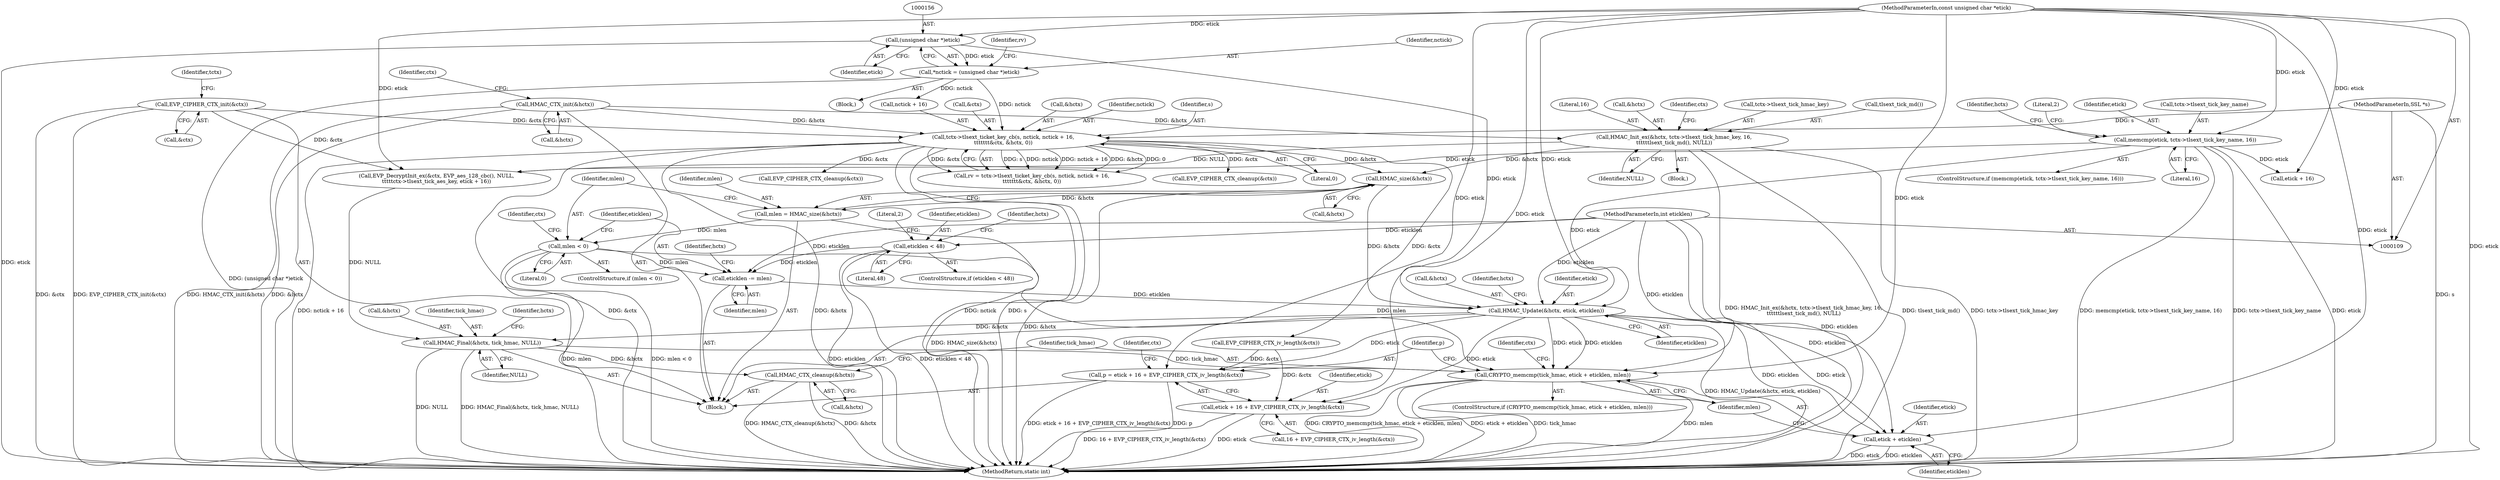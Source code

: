 digraph "0_openssl_7fd4ce6a997be5f5c9e744ac527725c2850de203@API" {
"1000242" [label="(Call,HMAC_Update(&hctx, etick, eticklen))"];
"1000225" [label="(Call,HMAC_size(&hctx))"];
"1000161" [label="(Call,tctx->tlsext_ticket_key_cb(s, nctick, nctick + 16,\n\t\t\t\t\t\t\t&ctx, &hctx, 0))"];
"1000110" [label="(MethodParameterIn,SSL *s)"];
"1000153" [label="(Call,*nctick = (unsigned char *)etick)"];
"1000155" [label="(Call,(unsigned char *)etick)"];
"1000111" [label="(MethodParameterIn,const unsigned char *etick)"];
"1000144" [label="(Call,EVP_CIPHER_CTX_init(&ctx))"];
"1000141" [label="(Call,HMAC_CTX_init(&hctx))"];
"1000203" [label="(Call,HMAC_Init_ex(&hctx, tctx->tlsext_tick_hmac_key, 16,\n\t\t\t\t\ttlsext_tick_md(), NULL))"];
"1000195" [label="(Call,memcmp(etick, tctx->tlsext_tick_key_name, 16))"];
"1000239" [label="(Call,eticklen -= mlen)"];
"1000229" [label="(Call,mlen < 0)"];
"1000223" [label="(Call,mlen = HMAC_size(&hctx))"];
"1000136" [label="(Call,eticklen < 48)"];
"1000112" [label="(MethodParameterIn,int eticklen)"];
"1000247" [label="(Call,HMAC_Final(&hctx, tick_hmac, NULL))"];
"1000252" [label="(Call,HMAC_CTX_cleanup(&hctx))"];
"1000256" [label="(Call,CRYPTO_memcmp(tick_hmac, etick + eticklen, mlen))"];
"1000258" [label="(Call,etick + eticklen)"];
"1000268" [label="(Call,p = etick + 16 + EVP_CIPHER_CTX_iv_length(&ctx))"];
"1000270" [label="(Call,etick + 16 + EVP_CIPHER_CTX_iv_length(&ctx))"];
"1000249" [label="(Identifier,hctx)"];
"1000146" [label="(Identifier,ctx)"];
"1000242" [label="(Call,HMAC_Update(&hctx, etick, eticklen))"];
"1000145" [label="(Call,&ctx)"];
"1000193" [label="(Block,)"];
"1000265" [label="(Identifier,ctx)"];
"1000258" [label="(Call,etick + eticklen)"];
"1000163" [label="(Identifier,nctick)"];
"1000271" [label="(Identifier,etick)"];
"1000116" [label="(Block,)"];
"1000194" [label="(ControlStructure,if (memcmp(etick, tctx->tlsext_tick_key_name, 16)))"];
"1000159" [label="(Call,rv = tctx->tlsext_ticket_key_cb(s, nctick, nctick + 16,\n\t\t\t\t\t\t\t&ctx, &hctx, 0))"];
"1000255" [label="(ControlStructure,if (CRYPTO_memcmp(tick_hmac, etick + eticklen, mlen)))"];
"1000225" [label="(Call,HMAC_size(&hctx))"];
"1000263" [label="(Call,EVP_CIPHER_CTX_cleanup(&ctx))"];
"1000254" [label="(Identifier,hctx)"];
"1000112" [label="(MethodParameterIn,int eticklen)"];
"1000251" [label="(Identifier,NULL)"];
"1000205" [label="(Identifier,hctx)"];
"1000260" [label="(Identifier,eticklen)"];
"1000202" [label="(Literal,2)"];
"1000154" [label="(Identifier,nctick)"];
"1000256" [label="(Call,CRYPTO_memcmp(tick_hmac, etick + eticklen, mlen))"];
"1000240" [label="(Identifier,eticklen)"];
"1000212" [label="(Call,EVP_DecryptInit_ex(&ctx, EVP_aes_128_cbc(), NULL,\n\t\t\t\ttctx->tlsext_tick_aes_key, etick + 16))"];
"1000206" [label="(Call,tctx->tlsext_tick_hmac_key)"];
"1000164" [label="(Call,nctick + 16)"];
"1000245" [label="(Identifier,etick)"];
"1000269" [label="(Identifier,p)"];
"1000226" [label="(Call,&hctx)"];
"1000261" [label="(Identifier,mlen)"];
"1000230" [label="(Identifier,mlen)"];
"1000253" [label="(Call,&hctx)"];
"1000359" [label="(MethodReturn,static int)"];
"1000138" [label="(Literal,48)"];
"1000252" [label="(Call,HMAC_CTX_cleanup(&hctx))"];
"1000196" [label="(Identifier,etick)"];
"1000229" [label="(Call,mlen < 0)"];
"1000223" [label="(Call,mlen = HMAC_size(&hctx))"];
"1000157" [label="(Identifier,etick)"];
"1000211" [label="(Identifier,NULL)"];
"1000153" [label="(Call,*nctick = (unsigned char *)etick)"];
"1000110" [label="(MethodParameterIn,SSL *s)"];
"1000210" [label="(Call,tlsext_tick_md())"];
"1000270" [label="(Call,etick + 16 + EVP_CIPHER_CTX_iv_length(&ctx))"];
"1000241" [label="(Identifier,mlen)"];
"1000140" [label="(Literal,2)"];
"1000209" [label="(Literal,16)"];
"1000235" [label="(Identifier,ctx)"];
"1000161" [label="(Call,tctx->tlsext_ticket_key_cb(s, nctick, nctick + 16,\n\t\t\t\t\t\t\t&ctx, &hctx, 0))"];
"1000257" [label="(Identifier,tick_hmac)"];
"1000137" [label="(Identifier,eticklen)"];
"1000155" [label="(Call,(unsigned char *)etick)"];
"1000247" [label="(Call,HMAC_Final(&hctx, tick_hmac, NULL))"];
"1000204" [label="(Call,&hctx)"];
"1000144" [label="(Call,EVP_CIPHER_CTX_init(&ctx))"];
"1000162" [label="(Identifier,s)"];
"1000136" [label="(Call,eticklen < 48)"];
"1000143" [label="(Identifier,hctx)"];
"1000167" [label="(Call,&ctx)"];
"1000111" [label="(MethodParameterIn,const unsigned char *etick)"];
"1000214" [label="(Identifier,ctx)"];
"1000195" [label="(Call,memcmp(etick, tctx->tlsext_tick_key_name, 16))"];
"1000274" [label="(Call,EVP_CIPHER_CTX_iv_length(&ctx))"];
"1000171" [label="(Literal,0)"];
"1000246" [label="(Identifier,eticklen)"];
"1000149" [label="(Identifier,tctx)"];
"1000239" [label="(Call,eticklen -= mlen)"];
"1000151" [label="(Block,)"];
"1000280" [label="(Identifier,ctx)"];
"1000141" [label="(Call,HMAC_CTX_init(&hctx))"];
"1000272" [label="(Call,16 + EVP_CIPHER_CTX_iv_length(&ctx))"];
"1000160" [label="(Identifier,rv)"];
"1000228" [label="(ControlStructure,if (mlen < 0))"];
"1000268" [label="(Call,p = etick + 16 + EVP_CIPHER_CTX_iv_length(&ctx))"];
"1000203" [label="(Call,HMAC_Init_ex(&hctx, tctx->tlsext_tick_hmac_key, 16,\n\t\t\t\t\ttlsext_tick_md(), NULL))"];
"1000142" [label="(Call,&hctx)"];
"1000224" [label="(Identifier,mlen)"];
"1000233" [label="(Call,EVP_CIPHER_CTX_cleanup(&ctx))"];
"1000244" [label="(Identifier,hctx)"];
"1000197" [label="(Call,tctx->tlsext_tick_key_name)"];
"1000248" [label="(Call,&hctx)"];
"1000250" [label="(Identifier,tick_hmac)"];
"1000243" [label="(Call,&hctx)"];
"1000135" [label="(ControlStructure,if (eticklen < 48))"];
"1000220" [label="(Call,etick + 16)"];
"1000259" [label="(Identifier,etick)"];
"1000169" [label="(Call,&hctx)"];
"1000231" [label="(Literal,0)"];
"1000200" [label="(Literal,16)"];
"1000242" -> "1000116"  [label="AST: "];
"1000242" -> "1000246"  [label="CFG: "];
"1000243" -> "1000242"  [label="AST: "];
"1000245" -> "1000242"  [label="AST: "];
"1000246" -> "1000242"  [label="AST: "];
"1000249" -> "1000242"  [label="CFG: "];
"1000242" -> "1000359"  [label="DDG: HMAC_Update(&hctx, etick, eticklen)"];
"1000225" -> "1000242"  [label="DDG: &hctx"];
"1000155" -> "1000242"  [label="DDG: etick"];
"1000111" -> "1000242"  [label="DDG: etick"];
"1000195" -> "1000242"  [label="DDG: etick"];
"1000239" -> "1000242"  [label="DDG: eticklen"];
"1000112" -> "1000242"  [label="DDG: eticklen"];
"1000242" -> "1000247"  [label="DDG: &hctx"];
"1000242" -> "1000256"  [label="DDG: etick"];
"1000242" -> "1000256"  [label="DDG: eticklen"];
"1000242" -> "1000258"  [label="DDG: etick"];
"1000242" -> "1000258"  [label="DDG: eticklen"];
"1000242" -> "1000268"  [label="DDG: etick"];
"1000242" -> "1000270"  [label="DDG: etick"];
"1000225" -> "1000223"  [label="AST: "];
"1000225" -> "1000226"  [label="CFG: "];
"1000226" -> "1000225"  [label="AST: "];
"1000223" -> "1000225"  [label="CFG: "];
"1000225" -> "1000359"  [label="DDG: &hctx"];
"1000225" -> "1000223"  [label="DDG: &hctx"];
"1000161" -> "1000225"  [label="DDG: &hctx"];
"1000203" -> "1000225"  [label="DDG: &hctx"];
"1000161" -> "1000159"  [label="AST: "];
"1000161" -> "1000171"  [label="CFG: "];
"1000162" -> "1000161"  [label="AST: "];
"1000163" -> "1000161"  [label="AST: "];
"1000164" -> "1000161"  [label="AST: "];
"1000167" -> "1000161"  [label="AST: "];
"1000169" -> "1000161"  [label="AST: "];
"1000171" -> "1000161"  [label="AST: "];
"1000159" -> "1000161"  [label="CFG: "];
"1000161" -> "1000359"  [label="DDG: nctick + 16"];
"1000161" -> "1000359"  [label="DDG: &hctx"];
"1000161" -> "1000359"  [label="DDG: &ctx"];
"1000161" -> "1000359"  [label="DDG: nctick"];
"1000161" -> "1000359"  [label="DDG: s"];
"1000161" -> "1000159"  [label="DDG: s"];
"1000161" -> "1000159"  [label="DDG: nctick"];
"1000161" -> "1000159"  [label="DDG: nctick + 16"];
"1000161" -> "1000159"  [label="DDG: &hctx"];
"1000161" -> "1000159"  [label="DDG: 0"];
"1000161" -> "1000159"  [label="DDG: &ctx"];
"1000110" -> "1000161"  [label="DDG: s"];
"1000153" -> "1000161"  [label="DDG: nctick"];
"1000144" -> "1000161"  [label="DDG: &ctx"];
"1000141" -> "1000161"  [label="DDG: &hctx"];
"1000161" -> "1000233"  [label="DDG: &ctx"];
"1000161" -> "1000263"  [label="DDG: &ctx"];
"1000161" -> "1000274"  [label="DDG: &ctx"];
"1000110" -> "1000109"  [label="AST: "];
"1000110" -> "1000359"  [label="DDG: s"];
"1000153" -> "1000151"  [label="AST: "];
"1000153" -> "1000155"  [label="CFG: "];
"1000154" -> "1000153"  [label="AST: "];
"1000155" -> "1000153"  [label="AST: "];
"1000160" -> "1000153"  [label="CFG: "];
"1000153" -> "1000359"  [label="DDG: (unsigned char *)etick"];
"1000155" -> "1000153"  [label="DDG: etick"];
"1000153" -> "1000164"  [label="DDG: nctick"];
"1000155" -> "1000157"  [label="CFG: "];
"1000156" -> "1000155"  [label="AST: "];
"1000157" -> "1000155"  [label="AST: "];
"1000155" -> "1000359"  [label="DDG: etick"];
"1000111" -> "1000155"  [label="DDG: etick"];
"1000111" -> "1000109"  [label="AST: "];
"1000111" -> "1000359"  [label="DDG: etick"];
"1000111" -> "1000195"  [label="DDG: etick"];
"1000111" -> "1000212"  [label="DDG: etick"];
"1000111" -> "1000220"  [label="DDG: etick"];
"1000111" -> "1000256"  [label="DDG: etick"];
"1000111" -> "1000258"  [label="DDG: etick"];
"1000111" -> "1000268"  [label="DDG: etick"];
"1000111" -> "1000270"  [label="DDG: etick"];
"1000144" -> "1000116"  [label="AST: "];
"1000144" -> "1000145"  [label="CFG: "];
"1000145" -> "1000144"  [label="AST: "];
"1000149" -> "1000144"  [label="CFG: "];
"1000144" -> "1000359"  [label="DDG: EVP_CIPHER_CTX_init(&ctx)"];
"1000144" -> "1000359"  [label="DDG: &ctx"];
"1000144" -> "1000212"  [label="DDG: &ctx"];
"1000141" -> "1000116"  [label="AST: "];
"1000141" -> "1000142"  [label="CFG: "];
"1000142" -> "1000141"  [label="AST: "];
"1000146" -> "1000141"  [label="CFG: "];
"1000141" -> "1000359"  [label="DDG: &hctx"];
"1000141" -> "1000359"  [label="DDG: HMAC_CTX_init(&hctx)"];
"1000141" -> "1000203"  [label="DDG: &hctx"];
"1000203" -> "1000193"  [label="AST: "];
"1000203" -> "1000211"  [label="CFG: "];
"1000204" -> "1000203"  [label="AST: "];
"1000206" -> "1000203"  [label="AST: "];
"1000209" -> "1000203"  [label="AST: "];
"1000210" -> "1000203"  [label="AST: "];
"1000211" -> "1000203"  [label="AST: "];
"1000214" -> "1000203"  [label="CFG: "];
"1000203" -> "1000359"  [label="DDG: tlsext_tick_md()"];
"1000203" -> "1000359"  [label="DDG: tctx->tlsext_tick_hmac_key"];
"1000203" -> "1000359"  [label="DDG: HMAC_Init_ex(&hctx, tctx->tlsext_tick_hmac_key, 16,\n\t\t\t\t\ttlsext_tick_md(), NULL)"];
"1000203" -> "1000212"  [label="DDG: NULL"];
"1000195" -> "1000194"  [label="AST: "];
"1000195" -> "1000200"  [label="CFG: "];
"1000196" -> "1000195"  [label="AST: "];
"1000197" -> "1000195"  [label="AST: "];
"1000200" -> "1000195"  [label="AST: "];
"1000202" -> "1000195"  [label="CFG: "];
"1000205" -> "1000195"  [label="CFG: "];
"1000195" -> "1000359"  [label="DDG: memcmp(etick, tctx->tlsext_tick_key_name, 16)"];
"1000195" -> "1000359"  [label="DDG: tctx->tlsext_tick_key_name"];
"1000195" -> "1000359"  [label="DDG: etick"];
"1000195" -> "1000212"  [label="DDG: etick"];
"1000195" -> "1000220"  [label="DDG: etick"];
"1000239" -> "1000116"  [label="AST: "];
"1000239" -> "1000241"  [label="CFG: "];
"1000240" -> "1000239"  [label="AST: "];
"1000241" -> "1000239"  [label="AST: "];
"1000244" -> "1000239"  [label="CFG: "];
"1000229" -> "1000239"  [label="DDG: mlen"];
"1000136" -> "1000239"  [label="DDG: eticklen"];
"1000112" -> "1000239"  [label="DDG: eticklen"];
"1000229" -> "1000228"  [label="AST: "];
"1000229" -> "1000231"  [label="CFG: "];
"1000230" -> "1000229"  [label="AST: "];
"1000231" -> "1000229"  [label="AST: "];
"1000235" -> "1000229"  [label="CFG: "];
"1000240" -> "1000229"  [label="CFG: "];
"1000229" -> "1000359"  [label="DDG: mlen < 0"];
"1000229" -> "1000359"  [label="DDG: mlen"];
"1000223" -> "1000229"  [label="DDG: mlen"];
"1000229" -> "1000256"  [label="DDG: mlen"];
"1000223" -> "1000116"  [label="AST: "];
"1000224" -> "1000223"  [label="AST: "];
"1000230" -> "1000223"  [label="CFG: "];
"1000223" -> "1000359"  [label="DDG: HMAC_size(&hctx)"];
"1000136" -> "1000135"  [label="AST: "];
"1000136" -> "1000138"  [label="CFG: "];
"1000137" -> "1000136"  [label="AST: "];
"1000138" -> "1000136"  [label="AST: "];
"1000140" -> "1000136"  [label="CFG: "];
"1000143" -> "1000136"  [label="CFG: "];
"1000136" -> "1000359"  [label="DDG: eticklen < 48"];
"1000136" -> "1000359"  [label="DDG: eticklen"];
"1000112" -> "1000136"  [label="DDG: eticklen"];
"1000112" -> "1000109"  [label="AST: "];
"1000112" -> "1000359"  [label="DDG: eticklen"];
"1000112" -> "1000256"  [label="DDG: eticklen"];
"1000112" -> "1000258"  [label="DDG: eticklen"];
"1000247" -> "1000116"  [label="AST: "];
"1000247" -> "1000251"  [label="CFG: "];
"1000248" -> "1000247"  [label="AST: "];
"1000250" -> "1000247"  [label="AST: "];
"1000251" -> "1000247"  [label="AST: "];
"1000254" -> "1000247"  [label="CFG: "];
"1000247" -> "1000359"  [label="DDG: NULL"];
"1000247" -> "1000359"  [label="DDG: HMAC_Final(&hctx, tick_hmac, NULL)"];
"1000212" -> "1000247"  [label="DDG: NULL"];
"1000247" -> "1000252"  [label="DDG: &hctx"];
"1000247" -> "1000256"  [label="DDG: tick_hmac"];
"1000252" -> "1000116"  [label="AST: "];
"1000252" -> "1000253"  [label="CFG: "];
"1000253" -> "1000252"  [label="AST: "];
"1000257" -> "1000252"  [label="CFG: "];
"1000252" -> "1000359"  [label="DDG: &hctx"];
"1000252" -> "1000359"  [label="DDG: HMAC_CTX_cleanup(&hctx)"];
"1000256" -> "1000255"  [label="AST: "];
"1000256" -> "1000261"  [label="CFG: "];
"1000257" -> "1000256"  [label="AST: "];
"1000258" -> "1000256"  [label="AST: "];
"1000261" -> "1000256"  [label="AST: "];
"1000265" -> "1000256"  [label="CFG: "];
"1000269" -> "1000256"  [label="CFG: "];
"1000256" -> "1000359"  [label="DDG: etick + eticklen"];
"1000256" -> "1000359"  [label="DDG: tick_hmac"];
"1000256" -> "1000359"  [label="DDG: mlen"];
"1000256" -> "1000359"  [label="DDG: CRYPTO_memcmp(tick_hmac, etick + eticklen, mlen)"];
"1000258" -> "1000260"  [label="CFG: "];
"1000259" -> "1000258"  [label="AST: "];
"1000260" -> "1000258"  [label="AST: "];
"1000261" -> "1000258"  [label="CFG: "];
"1000258" -> "1000359"  [label="DDG: etick"];
"1000258" -> "1000359"  [label="DDG: eticklen"];
"1000268" -> "1000116"  [label="AST: "];
"1000268" -> "1000270"  [label="CFG: "];
"1000269" -> "1000268"  [label="AST: "];
"1000270" -> "1000268"  [label="AST: "];
"1000280" -> "1000268"  [label="CFG: "];
"1000268" -> "1000359"  [label="DDG: p"];
"1000268" -> "1000359"  [label="DDG: etick + 16 + EVP_CIPHER_CTX_iv_length(&ctx)"];
"1000274" -> "1000268"  [label="DDG: &ctx"];
"1000270" -> "1000272"  [label="CFG: "];
"1000271" -> "1000270"  [label="AST: "];
"1000272" -> "1000270"  [label="AST: "];
"1000270" -> "1000359"  [label="DDG: 16 + EVP_CIPHER_CTX_iv_length(&ctx)"];
"1000270" -> "1000359"  [label="DDG: etick"];
"1000274" -> "1000270"  [label="DDG: &ctx"];
}
